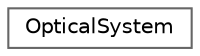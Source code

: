 digraph "Graphical Class Hierarchy"
{
 // LATEX_PDF_SIZE
  bgcolor="transparent";
  edge [fontname=Helvetica,fontsize=10,labelfontname=Helvetica,labelfontsize=10];
  node [fontname=Helvetica,fontsize=10,shape=box,height=0.2,width=0.4];
  rankdir="LR";
  Node0 [id="Node000000",label="OpticalSystem",height=0.2,width=0.4,color="grey40", fillcolor="white", style="filled",URL="$classOpticalSystem.html",tooltip="Manages a collection of optical elements and simulates ray propagation."];
}
